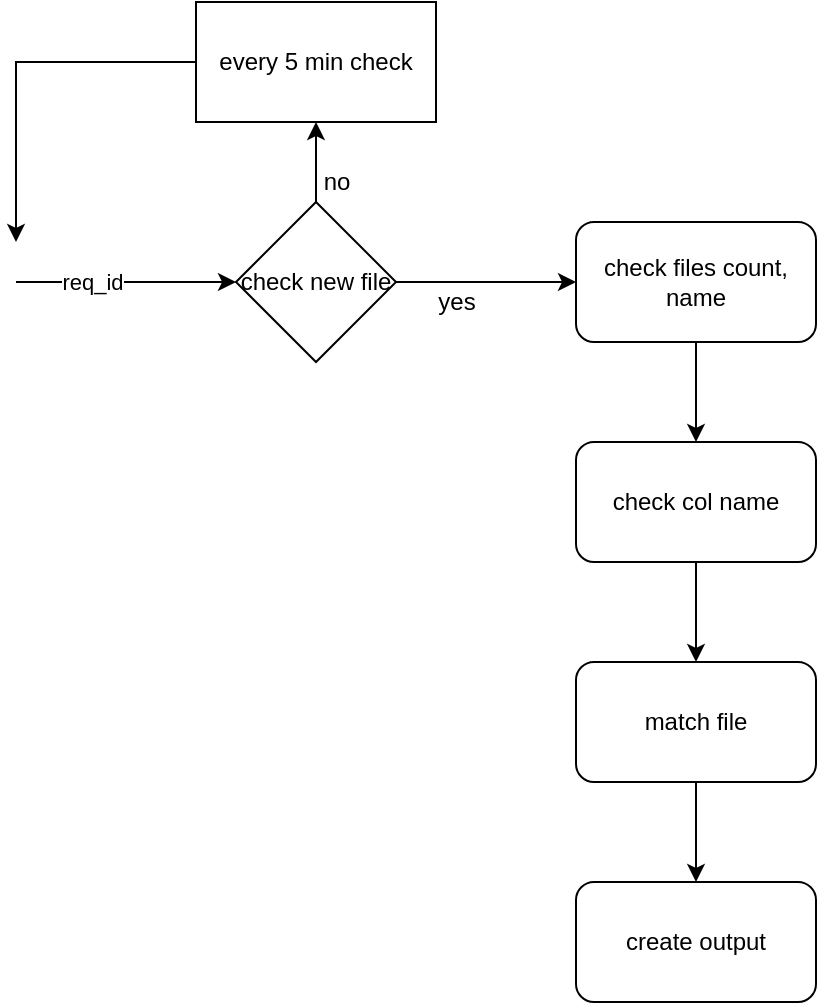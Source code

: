 <mxfile version="20.8.5" type="device"><diagram id="uPl0AYAKzF3OsJ7w8rng" name="Page-1"><mxGraphModel dx="1036" dy="527" grid="1" gridSize="10" guides="1" tooltips="1" connect="1" arrows="1" fold="1" page="1" pageScale="1" pageWidth="850" pageHeight="1100" math="0" shadow="0"><root><mxCell id="0"/><mxCell id="1" parent="0"/><mxCell id="4RTCYnCLT7RzpW3nAgWA-5" value="" style="edgeStyle=orthogonalEdgeStyle;rounded=0;orthogonalLoop=1;jettySize=auto;html=1;exitX=1;exitY=0.5;exitDx=0;exitDy=0;" edge="1" parent="1" source="4RTCYnCLT7RzpW3nAgWA-12" target="4RTCYnCLT7RzpW3nAgWA-4"><mxGeometry relative="1" as="geometry"><mxPoint x="480" y="240" as="sourcePoint"/></mxGeometry></mxCell><mxCell id="4RTCYnCLT7RzpW3nAgWA-2" value="" style="endArrow=classic;html=1;rounded=0;entryX=0;entryY=0.5;entryDx=0;entryDy=0;" edge="1" parent="1" target="4RTCYnCLT7RzpW3nAgWA-12"><mxGeometry width="50" height="50" relative="1" as="geometry"><mxPoint x="270" y="240" as="sourcePoint"/><mxPoint x="360" y="240" as="targetPoint"/></mxGeometry></mxCell><mxCell id="4RTCYnCLT7RzpW3nAgWA-3" value="req_id" style="edgeLabel;html=1;align=center;verticalAlign=middle;resizable=0;points=[];" vertex="1" connectable="0" parent="4RTCYnCLT7RzpW3nAgWA-2"><mxGeometry x="-0.316" relative="1" as="geometry"><mxPoint as="offset"/></mxGeometry></mxCell><mxCell id="4RTCYnCLT7RzpW3nAgWA-7" value="" style="edgeStyle=orthogonalEdgeStyle;rounded=0;orthogonalLoop=1;jettySize=auto;html=1;" edge="1" parent="1" source="4RTCYnCLT7RzpW3nAgWA-4" target="4RTCYnCLT7RzpW3nAgWA-6"><mxGeometry relative="1" as="geometry"/></mxCell><mxCell id="4RTCYnCLT7RzpW3nAgWA-4" value="check files count, name" style="whiteSpace=wrap;html=1;rounded=1;" vertex="1" parent="1"><mxGeometry x="550" y="210" width="120" height="60" as="geometry"/></mxCell><mxCell id="4RTCYnCLT7RzpW3nAgWA-9" value="" style="edgeStyle=orthogonalEdgeStyle;rounded=0;orthogonalLoop=1;jettySize=auto;html=1;" edge="1" parent="1" source="4RTCYnCLT7RzpW3nAgWA-6" target="4RTCYnCLT7RzpW3nAgWA-8"><mxGeometry relative="1" as="geometry"/></mxCell><mxCell id="4RTCYnCLT7RzpW3nAgWA-6" value="check col name" style="whiteSpace=wrap;html=1;rounded=1;" vertex="1" parent="1"><mxGeometry x="550" y="320" width="120" height="60" as="geometry"/></mxCell><mxCell id="4RTCYnCLT7RzpW3nAgWA-11" value="" style="edgeStyle=orthogonalEdgeStyle;rounded=0;orthogonalLoop=1;jettySize=auto;html=1;" edge="1" parent="1" source="4RTCYnCLT7RzpW3nAgWA-8" target="4RTCYnCLT7RzpW3nAgWA-10"><mxGeometry relative="1" as="geometry"/></mxCell><mxCell id="4RTCYnCLT7RzpW3nAgWA-8" value="match file" style="whiteSpace=wrap;html=1;rounded=1;" vertex="1" parent="1"><mxGeometry x="550" y="430" width="120" height="60" as="geometry"/></mxCell><mxCell id="4RTCYnCLT7RzpW3nAgWA-10" value="create output" style="whiteSpace=wrap;html=1;rounded=1;" vertex="1" parent="1"><mxGeometry x="550" y="540" width="120" height="60" as="geometry"/></mxCell><mxCell id="4RTCYnCLT7RzpW3nAgWA-14" value="" style="edgeStyle=orthogonalEdgeStyle;rounded=0;orthogonalLoop=1;jettySize=auto;html=1;" edge="1" parent="1" source="4RTCYnCLT7RzpW3nAgWA-12" target="4RTCYnCLT7RzpW3nAgWA-13"><mxGeometry relative="1" as="geometry"/></mxCell><mxCell id="4RTCYnCLT7RzpW3nAgWA-12" value="check new file" style="rhombus;whiteSpace=wrap;html=1;" vertex="1" parent="1"><mxGeometry x="380" y="200" width="80" height="80" as="geometry"/></mxCell><mxCell id="4RTCYnCLT7RzpW3nAgWA-13" value="every 5 min check" style="whiteSpace=wrap;html=1;" vertex="1" parent="1"><mxGeometry x="360" y="100" width="120" height="60" as="geometry"/></mxCell><mxCell id="4RTCYnCLT7RzpW3nAgWA-15" value="no" style="text;html=1;align=center;verticalAlign=middle;resizable=0;points=[];autosize=1;strokeColor=none;fillColor=none;" vertex="1" parent="1"><mxGeometry x="410" y="175" width="40" height="30" as="geometry"/></mxCell><mxCell id="4RTCYnCLT7RzpW3nAgWA-16" value="yes" style="text;html=1;align=center;verticalAlign=middle;resizable=0;points=[];autosize=1;strokeColor=none;fillColor=none;" vertex="1" parent="1"><mxGeometry x="470" y="235" width="40" height="30" as="geometry"/></mxCell><mxCell id="4RTCYnCLT7RzpW3nAgWA-17" value="" style="endArrow=classic;html=1;rounded=0;exitX=0;exitY=0.5;exitDx=0;exitDy=0;" edge="1" parent="1" source="4RTCYnCLT7RzpW3nAgWA-13"><mxGeometry width="50" height="50" relative="1" as="geometry"><mxPoint x="280" y="190" as="sourcePoint"/><mxPoint x="270" y="220" as="targetPoint"/><Array as="points"><mxPoint x="270" y="130"/></Array></mxGeometry></mxCell></root></mxGraphModel></diagram></mxfile>